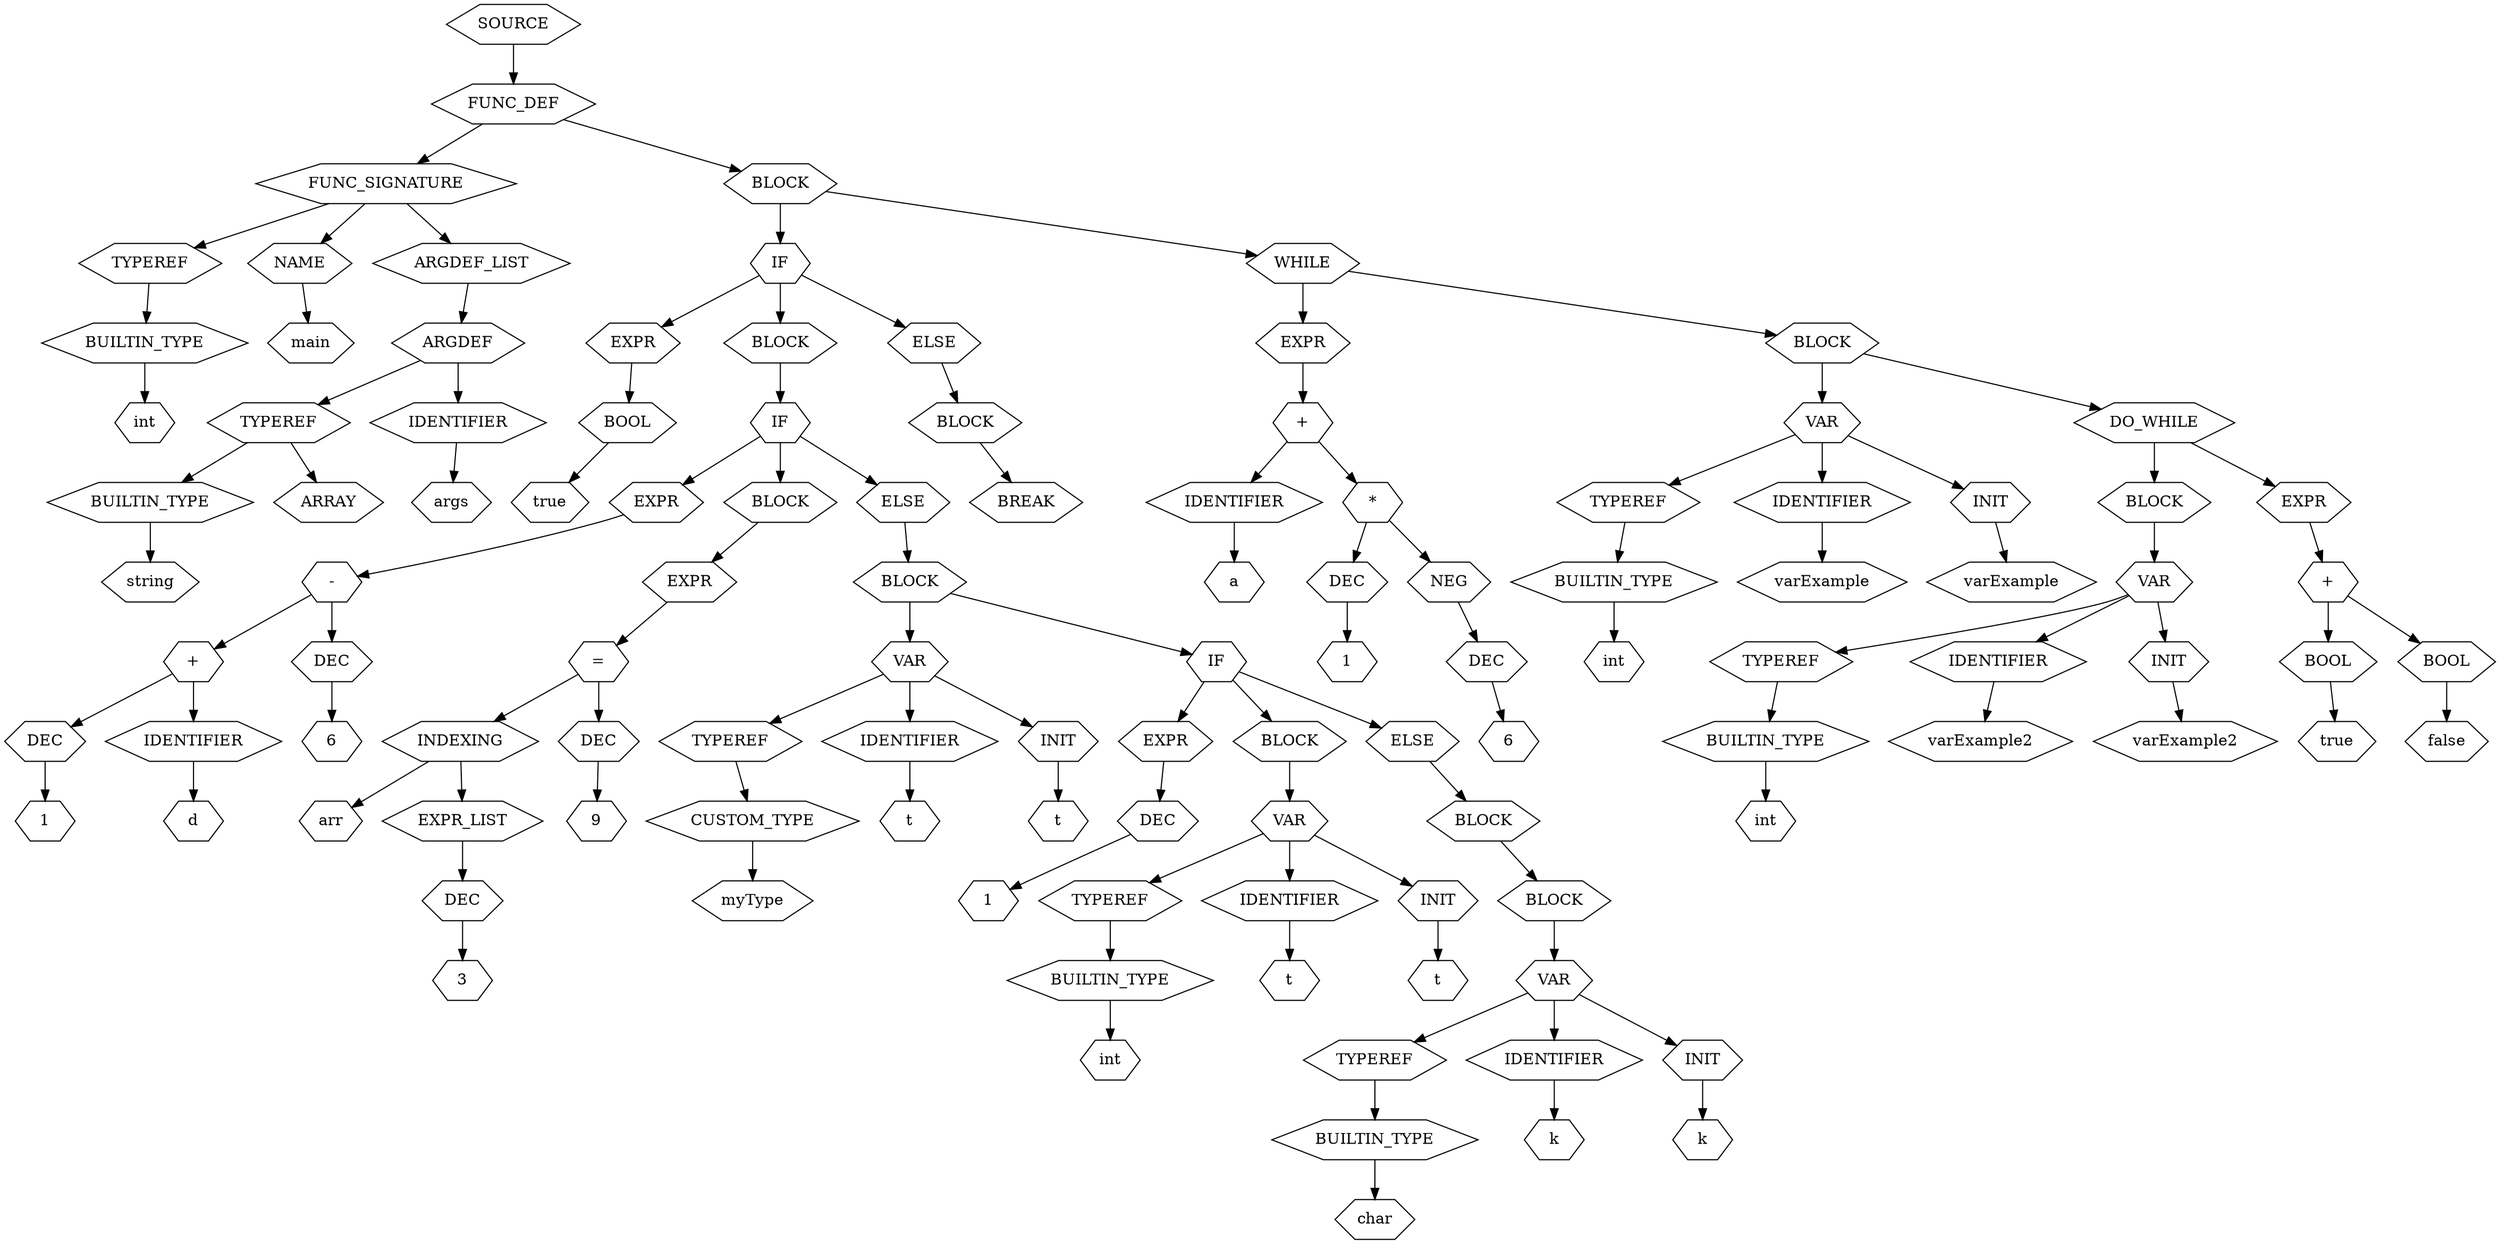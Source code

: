 digraph Tree {
    node [shape=hexagon];
    node_0 [label="SOURCE"]
    node_0 -> node_1;
    node_1 [label="FUNC_DEF"]
    node_1 -> node_2;
    node_2 [label="FUNC_SIGNATURE"]
    node_2 -> node_3;
    node_3 [label="TYPEREF"]
    node_3 -> node_4;
    node_4 [label="BUILTIN_TYPE"]
    node_4 -> node_5;
    node_5 [label="int"]
    node_2 -> node_6;
    node_6 [label="NAME"]
    node_6 -> node_7;
    node_7 [label="main"]
    node_2 -> node_8;
    node_8 [label="ARGDEF_LIST"]
    node_8 -> node_9;
    node_9 [label="ARGDEF"]
    node_9 -> node_10;
    node_10 [label="TYPEREF"]
    node_10 -> node_11;
    node_11 [label="BUILTIN_TYPE"]
    node_11 -> node_12;
    node_12 [label="string"]
    node_10 -> node_13;
    node_13 [label="ARRAY"]
    node_9 -> node_14;
    node_14 [label="IDENTIFIER"]
    node_14 -> node_15;
    node_15 [label="args"]
    node_1 -> node_16;
    node_16 [label="BLOCK"]
    node_16 -> node_17;
    node_17 [label="IF"]
    node_17 -> node_18;
    node_18 [label="EXPR"]
    node_18 -> node_19;
    node_19 [label="BOOL"]
    node_19 -> node_20;
    node_20 [label="true"]
    node_17 -> node_21;
    node_21 [label="BLOCK"]
    node_21 -> node_22;
    node_22 [label="IF"]
    node_22 -> node_23;
    node_23 [label="EXPR"]
    node_23 -> node_24;
    node_24 [label="-"]
    node_24 -> node_25;
    node_25 [label="+"]
    node_25 -> node_26;
    node_26 [label="DEC"]
    node_26 -> node_27;
    node_27 [label="1"]
    node_25 -> node_28;
    node_28 [label="IDENTIFIER"]
    node_28 -> node_29;
    node_29 [label="d"]
    node_24 -> node_30;
    node_30 [label="DEC"]
    node_30 -> node_31;
    node_31 [label="6"]
    node_22 -> node_32;
    node_32 [label="BLOCK"]
    node_32 -> node_33;
    node_33 [label="EXPR"]
    node_33 -> node_34;
    node_34 [label="="]
    node_34 -> node_35;
    node_35 [label="INDEXING"]
    node_35 -> node_36;
    node_36 [label="arr"]
    node_35 -> node_37;
    node_37 [label="EXPR_LIST"]
    node_37 -> node_38;
    node_38 [label="DEC"]
    node_38 -> node_39;
    node_39 [label="3"]
    node_34 -> node_40;
    node_40 [label="DEC"]
    node_40 -> node_41;
    node_41 [label="9"]
    node_22 -> node_42;
    node_42 [label="ELSE"]
    node_42 -> node_43;
    node_43 [label="BLOCK"]
    node_43 -> node_44;
    node_44 [label="VAR"]
    node_44 -> node_45;
    node_45 [label="TYPEREF"]
    node_45 -> node_46;
    node_46 [label="CUSTOM_TYPE"]
    node_46 -> node_47;
    node_47 [label="myType"]
    node_44 -> node_48;
    node_48 [label="IDENTIFIER"]
    node_48 -> node_49;
    node_49 [label="t"]
    node_44 -> node_50;
    node_50 [label="INIT"]
    node_50 -> node_51;
    node_51 [label="t"]
    node_43 -> node_52;
    node_52 [label="IF"]
    node_52 -> node_53;
    node_53 [label="EXPR"]
    node_53 -> node_54;
    node_54 [label="DEC"]
    node_54 -> node_55;
    node_55 [label="1"]
    node_52 -> node_56;
    node_56 [label="BLOCK"]
    node_56 -> node_57;
    node_57 [label="VAR"]
    node_57 -> node_58;
    node_58 [label="TYPEREF"]
    node_58 -> node_59;
    node_59 [label="BUILTIN_TYPE"]
    node_59 -> node_60;
    node_60 [label="int"]
    node_57 -> node_61;
    node_61 [label="IDENTIFIER"]
    node_61 -> node_62;
    node_62 [label="t"]
    node_57 -> node_63;
    node_63 [label="INIT"]
    node_63 -> node_64;
    node_64 [label="t"]
    node_52 -> node_65;
    node_65 [label="ELSE"]
    node_65 -> node_66;
    node_66 [label="BLOCK"]
    node_66 -> node_67;
    node_67 [label="BLOCK"]
    node_67 -> node_68;
    node_68 [label="VAR"]
    node_68 -> node_69;
    node_69 [label="TYPEREF"]
    node_69 -> node_70;
    node_70 [label="BUILTIN_TYPE"]
    node_70 -> node_71;
    node_71 [label="char"]
    node_68 -> node_72;
    node_72 [label="IDENTIFIER"]
    node_72 -> node_73;
    node_73 [label="k"]
    node_68 -> node_74;
    node_74 [label="INIT"]
    node_74 -> node_75;
    node_75 [label="k"]
    node_17 -> node_76;
    node_76 [label="ELSE"]
    node_76 -> node_77;
    node_77 [label="BLOCK"]
    node_77 -> node_78;
    node_78 [label="BREAK"]
    node_16 -> node_79;
    node_79 [label="WHILE"]
    node_79 -> node_80;
    node_80 [label="EXPR"]
    node_80 -> node_81;
    node_81 [label="+"]
    node_81 -> node_82;
    node_82 [label="IDENTIFIER"]
    node_82 -> node_83;
    node_83 [label="a"]
    node_81 -> node_84;
    node_84 [label="*"]
    node_84 -> node_85;
    node_85 [label="DEC"]
    node_85 -> node_86;
    node_86 [label="1"]
    node_84 -> node_87;
    node_87 [label="NEG"]
    node_87 -> node_88;
    node_88 [label="DEC"]
    node_88 -> node_89;
    node_89 [label="6"]
    node_79 -> node_90;
    node_90 [label="BLOCK"]
    node_90 -> node_91;
    node_91 [label="VAR"]
    node_91 -> node_92;
    node_92 [label="TYPEREF"]
    node_92 -> node_93;
    node_93 [label="BUILTIN_TYPE"]
    node_93 -> node_94;
    node_94 [label="int"]
    node_91 -> node_95;
    node_95 [label="IDENTIFIER"]
    node_95 -> node_96;
    node_96 [label="varExample"]
    node_91 -> node_97;
    node_97 [label="INIT"]
    node_97 -> node_98;
    node_98 [label="varExample"]
    node_90 -> node_99;
    node_99 [label="DO_WHILE"]
    node_99 -> node_100;
    node_100 [label="BLOCK"]
    node_100 -> node_101;
    node_101 [label="VAR"]
    node_101 -> node_102;
    node_102 [label="TYPEREF"]
    node_102 -> node_103;
    node_103 [label="BUILTIN_TYPE"]
    node_103 -> node_104;
    node_104 [label="int"]
    node_101 -> node_105;
    node_105 [label="IDENTIFIER"]
    node_105 -> node_106;
    node_106 [label="varExample2"]
    node_101 -> node_107;
    node_107 [label="INIT"]
    node_107 -> node_108;
    node_108 [label="varExample2"]
    node_99 -> node_109;
    node_109 [label="EXPR"]
    node_109 -> node_110;
    node_110 [label="+"]
    node_110 -> node_111;
    node_111 [label="BOOL"]
    node_111 -> node_112;
    node_112 [label="true"]
    node_110 -> node_113;
    node_113 [label="BOOL"]
    node_113 -> node_114;
    node_114 [label="false"]
}
